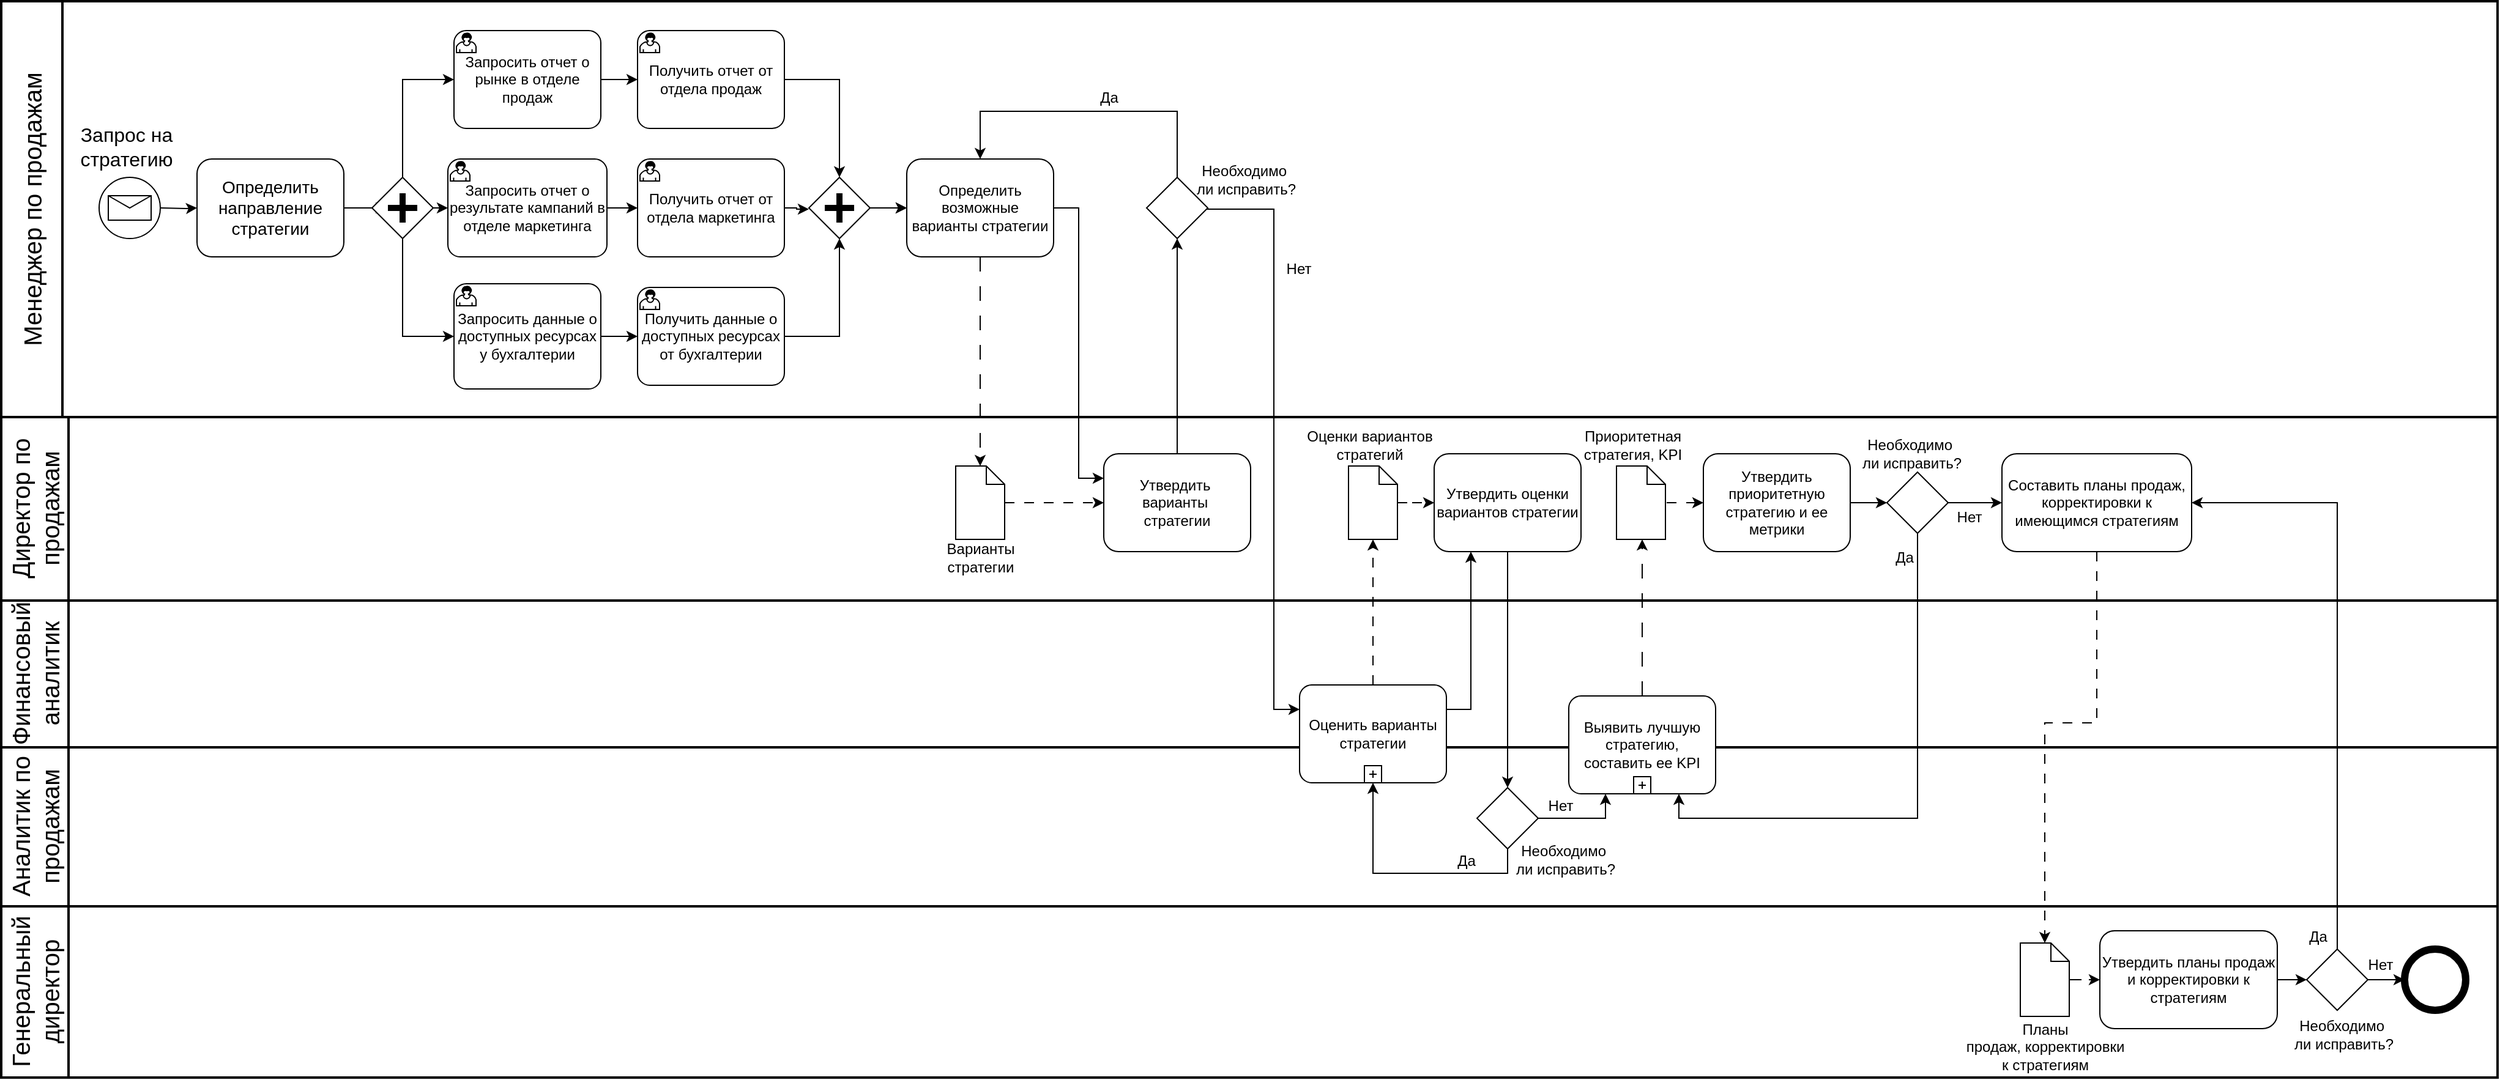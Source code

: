 <mxfile version="25.0.3">
  <diagram name="Page-1" id="2a216829-ef6e-dabb-86c1-c78162f3ba2b">
    <mxGraphModel dx="2868" dy="1214" grid="1" gridSize="10" guides="1" tooltips="1" connect="1" arrows="1" fold="1" page="1" pageScale="1" pageWidth="850" pageHeight="1100" background="none" math="0" shadow="0">
      <root>
        <mxCell id="0" />
        <mxCell id="1" parent="0" />
        <mxCell id="yuOISIgOCX0uWJEtP6---103" value="&lt;font style=&quot;font-size: 20px;&quot;&gt;Директор по продажам&lt;/font&gt;" style="swimlane;html=1;startSize=55;fontStyle=0;collapsible=0;horizontal=0;swimlaneLine=1;swimlaneFillColor=#ffffff;strokeWidth=2;whiteSpace=wrap;" parent="1" vertex="1">
          <mxGeometry x="-480" y="660" width="2040" height="150" as="geometry" />
        </mxCell>
        <mxCell id="yuOISIgOCX0uWJEtP6---112" style="edgeStyle=orthogonalEdgeStyle;rounded=0;orthogonalLoop=1;jettySize=auto;html=1;dashed=1;dashPattern=8 8;" parent="yuOISIgOCX0uWJEtP6---103" source="yuOISIgOCX0uWJEtP6---109" edge="1">
          <mxGeometry relative="1" as="geometry">
            <mxPoint x="901" y="70" as="targetPoint" />
          </mxGeometry>
        </mxCell>
        <mxCell id="yuOISIgOCX0uWJEtP6---109" value="" style="shape=mxgraph.bpmn.data;labelPosition=center;verticalLabelPosition=bottom;align=center;verticalAlign=top;size=15;html=1;" parent="yuOISIgOCX0uWJEtP6---103" vertex="1">
          <mxGeometry x="780" y="40" width="40" height="60" as="geometry" />
        </mxCell>
        <mxCell id="yuOISIgOCX0uWJEtP6---110" value="Утвердить&amp;nbsp;&lt;div&gt;варианты&amp;nbsp;&lt;/div&gt;&lt;div&gt;стратегии&lt;/div&gt;" style="shape=ext;rounded=1;html=1;whiteSpace=wrap;" parent="yuOISIgOCX0uWJEtP6---103" vertex="1">
          <mxGeometry x="901" y="30" width="120" height="80" as="geometry" />
        </mxCell>
        <mxCell id="yuOISIgOCX0uWJEtP6---120" style="edgeStyle=orthogonalEdgeStyle;rounded=0;orthogonalLoop=1;jettySize=auto;html=1;dashed=1;dashPattern=8 8;" parent="yuOISIgOCX0uWJEtP6---103" source="yuOISIgOCX0uWJEtP6---115" target="yuOISIgOCX0uWJEtP6---116" edge="1">
          <mxGeometry relative="1" as="geometry" />
        </mxCell>
        <mxCell id="yuOISIgOCX0uWJEtP6---115" value="" style="shape=mxgraph.bpmn.data;labelPosition=center;verticalLabelPosition=bottom;align=center;verticalAlign=top;size=15;html=1;" parent="yuOISIgOCX0uWJEtP6---103" vertex="1">
          <mxGeometry x="1101" y="40" width="40" height="60" as="geometry" />
        </mxCell>
        <mxCell id="yuOISIgOCX0uWJEtP6---116" value="Утвердить оценки вариантов стратегии" style="shape=ext;rounded=1;html=1;whiteSpace=wrap;" parent="yuOISIgOCX0uWJEtP6---103" vertex="1">
          <mxGeometry x="1171" y="30" width="120" height="80" as="geometry" />
        </mxCell>
        <mxCell id="yuOISIgOCX0uWJEtP6---154" style="edgeStyle=orthogonalEdgeStyle;rounded=0;orthogonalLoop=1;jettySize=auto;html=1;entryX=0;entryY=0.5;entryDx=0;entryDy=0;dashed=1;dashPattern=8 8;" parent="yuOISIgOCX0uWJEtP6---103" target="yuOISIgOCX0uWJEtP6---153" edge="1">
          <mxGeometry relative="1" as="geometry">
            <mxPoint x="1361.0" y="70.0" as="sourcePoint" />
          </mxGeometry>
        </mxCell>
        <mxCell id="yuOISIgOCX0uWJEtP6---153" value="Утвердить приоритетную стратегию и ее метрики" style="shape=ext;rounded=1;html=1;whiteSpace=wrap;" parent="yuOISIgOCX0uWJEtP6---103" vertex="1">
          <mxGeometry x="1391" y="30" width="120" height="80" as="geometry" />
        </mxCell>
        <mxCell id="yuOISIgOCX0uWJEtP6---155" value="" style="points=[[0.25,0.25,0],[0.5,0,0],[0.75,0.25,0],[1,0.5,0],[0.75,0.75,0],[0.5,1,0],[0.25,0.75,0],[0,0.5,0]];shape=mxgraph.bpmn.gateway2;html=1;verticalLabelPosition=bottom;labelBackgroundColor=#ffffff;verticalAlign=top;align=center;perimeter=rhombusPerimeter;outlineConnect=0;outline=none;symbol=none;" parent="yuOISIgOCX0uWJEtP6---103" vertex="1">
          <mxGeometry x="1541" y="45" width="50" height="50" as="geometry" />
        </mxCell>
        <mxCell id="yuOISIgOCX0uWJEtP6---156" style="edgeStyle=orthogonalEdgeStyle;rounded=0;orthogonalLoop=1;jettySize=auto;html=1;entryX=0;entryY=0.5;entryDx=0;entryDy=0;entryPerimeter=0;" parent="yuOISIgOCX0uWJEtP6---103" source="yuOISIgOCX0uWJEtP6---153" target="yuOISIgOCX0uWJEtP6---155" edge="1">
          <mxGeometry relative="1" as="geometry">
            <mxPoint x="1521" y="290" as="targetPoint" />
          </mxGeometry>
        </mxCell>
        <mxCell id="yuOISIgOCX0uWJEtP6---167" value="" style="edgeStyle=orthogonalEdgeStyle;rounded=0;orthogonalLoop=1;jettySize=auto;html=1;" parent="yuOISIgOCX0uWJEtP6---103" source="yuOISIgOCX0uWJEtP6---155" target="yuOISIgOCX0uWJEtP6---159" edge="1">
          <mxGeometry relative="1" as="geometry">
            <mxPoint x="1681" y="1520" as="targetPoint" />
            <mxPoint x="1591" y="1520" as="sourcePoint" />
          </mxGeometry>
        </mxCell>
        <mxCell id="yuOISIgOCX0uWJEtP6---159" value="Составить планы продаж, корректировки к имеющимся стратегиям" style="shape=ext;rounded=1;html=1;whiteSpace=wrap;" parent="yuOISIgOCX0uWJEtP6---103" vertex="1">
          <mxGeometry x="1635" y="30" width="155" height="80" as="geometry" />
        </mxCell>
        <mxCell id="2nSxpboLFZ5jM47wPxM_-11" value="Варианты&lt;div&gt;стратегии&lt;/div&gt;" style="text;html=1;align=center;verticalAlign=middle;resizable=0;points=[];autosize=1;strokeColor=none;fillColor=none;" vertex="1" parent="yuOISIgOCX0uWJEtP6---103">
          <mxGeometry x="760" y="95" width="80" height="40" as="geometry" />
        </mxCell>
        <mxCell id="2nSxpboLFZ5jM47wPxM_-16" value="Оценки вариантов&lt;div&gt;стратегий&lt;/div&gt;" style="text;html=1;align=center;verticalAlign=middle;resizable=0;points=[];autosize=1;strokeColor=none;fillColor=none;" vertex="1" parent="yuOISIgOCX0uWJEtP6---103">
          <mxGeometry x="1053" y="3" width="130" height="40" as="geometry" />
        </mxCell>
        <mxCell id="2nSxpboLFZ5jM47wPxM_-25" value="" style="shape=mxgraph.bpmn.data;labelPosition=center;verticalLabelPosition=bottom;align=center;verticalAlign=top;size=15;html=1;" vertex="1" parent="yuOISIgOCX0uWJEtP6---103">
          <mxGeometry x="1320" y="40" width="40" height="60" as="geometry" />
        </mxCell>
        <mxCell id="2nSxpboLFZ5jM47wPxM_-26" value="&lt;div&gt;Приоритетная&lt;/div&gt;&lt;div&gt;стратегия, KPI&lt;/div&gt;" style="text;html=1;align=center;verticalAlign=middle;resizable=0;points=[];autosize=1;strokeColor=none;fillColor=none;" vertex="1" parent="yuOISIgOCX0uWJEtP6---103">
          <mxGeometry x="1283" y="3" width="100" height="40" as="geometry" />
        </mxCell>
        <mxCell id="2nSxpboLFZ5jM47wPxM_-27" value="Необходимо&amp;nbsp;&lt;div&gt;ли&lt;span style=&quot;background-color: initial;&quot;&gt;&amp;nbsp;исправить?&lt;/span&gt;&lt;/div&gt;" style="text;html=1;align=center;verticalAlign=middle;resizable=0;points=[];autosize=1;strokeColor=none;fillColor=none;" vertex="1" parent="yuOISIgOCX0uWJEtP6---103">
          <mxGeometry x="1511" y="10" width="100" height="40" as="geometry" />
        </mxCell>
        <mxCell id="2nSxpboLFZ5jM47wPxM_-29" value="Нет" style="text;html=1;align=center;verticalAlign=middle;resizable=0;points=[];autosize=1;strokeColor=none;fillColor=none;" vertex="1" parent="yuOISIgOCX0uWJEtP6---103">
          <mxGeometry x="1588" y="67" width="40" height="30" as="geometry" />
        </mxCell>
        <mxCell id="2nSxpboLFZ5jM47wPxM_-30" value="Да" style="text;html=1;align=center;verticalAlign=middle;resizable=0;points=[];autosize=1;strokeColor=none;fillColor=none;" vertex="1" parent="yuOISIgOCX0uWJEtP6---103">
          <mxGeometry x="1535" y="100" width="40" height="30" as="geometry" />
        </mxCell>
        <mxCell id="yuOISIgOCX0uWJEtP6---2" value="&lt;font style=&quot;font-size: 20px;&quot;&gt;Менеджер по продажам&lt;/font&gt;" style="swimlane;html=1;startSize=50;fontStyle=0;collapsible=0;horizontal=0;swimlaneLine=1;swimlaneFillColor=#ffffff;strokeWidth=2;whiteSpace=wrap;" parent="1" vertex="1">
          <mxGeometry x="-480" y="320" width="2040" height="340" as="geometry" />
        </mxCell>
        <mxCell id="yuOISIgOCX0uWJEtP6---6" style="edgeStyle=orthogonalEdgeStyle;rounded=0;orthogonalLoop=1;jettySize=auto;html=1;" parent="yuOISIgOCX0uWJEtP6---2" target="yuOISIgOCX0uWJEtP6---5" edge="1">
          <mxGeometry relative="1" as="geometry">
            <mxPoint x="130" y="169" as="sourcePoint" />
          </mxGeometry>
        </mxCell>
        <mxCell id="yuOISIgOCX0uWJEtP6---9" style="edgeStyle=orthogonalEdgeStyle;rounded=0;orthogonalLoop=1;jettySize=auto;html=1;" parent="yuOISIgOCX0uWJEtP6---2" source="yuOISIgOCX0uWJEtP6---5" edge="1">
          <mxGeometry relative="1" as="geometry">
            <mxPoint x="315" y="169" as="targetPoint" />
          </mxGeometry>
        </mxCell>
        <mxCell id="yuOISIgOCX0uWJEtP6---5" value="&lt;font style=&quot;font-size: 14px;&quot;&gt;Определить направление стратегии&lt;/font&gt;" style="shape=ext;rounded=1;html=1;whiteSpace=wrap;" parent="yuOISIgOCX0uWJEtP6---2" vertex="1">
          <mxGeometry x="160" y="129" width="120" height="80" as="geometry" />
        </mxCell>
        <mxCell id="yuOISIgOCX0uWJEtP6---7" value="" style="shape=mxgraph.bpmn.shape;html=1;verticalLabelPosition=bottom;labelBackgroundColor=#ffffff;verticalAlign=top;perimeter=rhombusPerimeter;background=gateway;outline=none;symbol=parallelGw;" parent="yuOISIgOCX0uWJEtP6---2" vertex="1">
          <mxGeometry x="303" y="144" width="50" height="50" as="geometry" />
        </mxCell>
        <mxCell id="yuOISIgOCX0uWJEtP6---10" value="&lt;div&gt;&lt;span style=&quot;background-color: initial;&quot;&gt;Запросить данные о доступных ресурсах у бухгалтерии&lt;/span&gt;&lt;br&gt;&lt;/div&gt;" style="points=[[0.25,0,0],[0.5,0,0],[0.75,0,0],[1,0.25,0],[1,0.5,0],[1,0.75,0],[0.75,1,0],[0.5,1,0],[0.25,1,0],[0,0.75,0],[0,0.5,0],[0,0.25,0]];shape=mxgraph.bpmn.task;whiteSpace=wrap;rectStyle=rounded;size=10;html=1;container=1;expand=0;collapsible=0;taskMarker=user;" parent="yuOISIgOCX0uWJEtP6---2" vertex="1">
          <mxGeometry x="370" y="231" width="120" height="86" as="geometry" />
        </mxCell>
        <mxCell id="yuOISIgOCX0uWJEtP6---11" value="&lt;div&gt;&lt;span style=&quot;background-color: initial;&quot;&gt;Запросить отчет о результате кампаний в отделе маркетинга&lt;/span&gt;&lt;br&gt;&lt;/div&gt;" style="points=[[0.25,0,0],[0.5,0,0],[0.75,0,0],[1,0.25,0],[1,0.5,0],[1,0.75,0],[0.75,1,0],[0.5,1,0],[0.25,1,0],[0,0.75,0],[0,0.5,0],[0,0.25,0]];shape=mxgraph.bpmn.task;whiteSpace=wrap;rectStyle=rounded;size=10;html=1;container=1;expand=0;collapsible=0;taskMarker=user;" parent="yuOISIgOCX0uWJEtP6---2" vertex="1">
          <mxGeometry x="365" y="129" width="130" height="80" as="geometry" />
        </mxCell>
        <mxCell id="2nSxpboLFZ5jM47wPxM_-1" style="edgeStyle=orthogonalEdgeStyle;rounded=0;orthogonalLoop=1;jettySize=auto;html=1;" edge="1" parent="yuOISIgOCX0uWJEtP6---2" source="yuOISIgOCX0uWJEtP6---12" target="CjMGcF9206Xnc9cuAVjh-18">
          <mxGeometry relative="1" as="geometry" />
        </mxCell>
        <mxCell id="yuOISIgOCX0uWJEtP6---12" value="&lt;div&gt;&lt;span style=&quot;background-color: initial;&quot;&gt;Запросить отчет о рынке в отделе продаж&lt;/span&gt;&lt;br&gt;&lt;/div&gt;" style="points=[[0.25,0,0],[0.5,0,0],[0.75,0,0],[1,0.25,0],[1,0.5,0],[1,0.75,0],[0.75,1,0],[0.5,1,0],[0.25,1,0],[0,0.75,0],[0,0.5,0],[0,0.25,0]];shape=mxgraph.bpmn.task;whiteSpace=wrap;rectStyle=rounded;size=10;html=1;container=1;expand=0;collapsible=0;taskMarker=user;" parent="yuOISIgOCX0uWJEtP6---2" vertex="1">
          <mxGeometry x="370" y="24" width="120" height="80" as="geometry" />
        </mxCell>
        <mxCell id="yuOISIgOCX0uWJEtP6---17" style="edgeStyle=orthogonalEdgeStyle;rounded=0;orthogonalLoop=1;jettySize=auto;html=1;entryX=0;entryY=0.5;entryDx=0;entryDy=0;entryPerimeter=0;" parent="yuOISIgOCX0uWJEtP6---2" source="yuOISIgOCX0uWJEtP6---7" target="yuOISIgOCX0uWJEtP6---12" edge="1">
          <mxGeometry relative="1" as="geometry">
            <Array as="points">
              <mxPoint x="328" y="64" />
            </Array>
            <mxPoint x="368" y="64.0" as="targetPoint" />
          </mxGeometry>
        </mxCell>
        <mxCell id="yuOISIgOCX0uWJEtP6---26" style="edgeStyle=orthogonalEdgeStyle;rounded=0;orthogonalLoop=1;jettySize=auto;html=1;entryX=0.5;entryY=1;entryDx=0;entryDy=0;exitX=1;exitY=0.5;exitDx=0;exitDy=0;exitPerimeter=0;" parent="yuOISIgOCX0uWJEtP6---2" source="CjMGcF9206Xnc9cuAVjh-23" target="yuOISIgOCX0uWJEtP6---24" edge="1">
          <mxGeometry relative="1" as="geometry">
            <mxPoint x="696" y="274.0" as="sourcePoint" />
          </mxGeometry>
        </mxCell>
        <mxCell id="yuOISIgOCX0uWJEtP6---25" style="edgeStyle=orthogonalEdgeStyle;rounded=0;orthogonalLoop=1;jettySize=auto;html=1;entryX=0.5;entryY=0;entryDx=0;entryDy=0;exitX=1;exitY=0.5;exitDx=0;exitDy=0;exitPerimeter=0;" parent="yuOISIgOCX0uWJEtP6---2" source="CjMGcF9206Xnc9cuAVjh-18" target="yuOISIgOCX0uWJEtP6---24" edge="1">
          <mxGeometry relative="1" as="geometry">
            <mxPoint x="696" y="64.0" as="sourcePoint" />
          </mxGeometry>
        </mxCell>
        <mxCell id="yuOISIgOCX0uWJEtP6---29" style="edgeStyle=orthogonalEdgeStyle;rounded=0;orthogonalLoop=1;jettySize=auto;html=1;entryX=0;entryY=0.5;entryDx=0;entryDy=0;" parent="yuOISIgOCX0uWJEtP6---2" source="yuOISIgOCX0uWJEtP6---24" target="yuOISIgOCX0uWJEtP6---28" edge="1">
          <mxGeometry relative="1" as="geometry" />
        </mxCell>
        <mxCell id="2nSxpboLFZ5jM47wPxM_-4" value="" style="edgeStyle=orthogonalEdgeStyle;rounded=0;orthogonalLoop=1;jettySize=auto;html=1;" edge="1" parent="yuOISIgOCX0uWJEtP6---2" source="yuOISIgOCX0uWJEtP6---24" target="yuOISIgOCX0uWJEtP6---28">
          <mxGeometry relative="1" as="geometry" />
        </mxCell>
        <mxCell id="yuOISIgOCX0uWJEtP6---24" value="" style="shape=mxgraph.bpmn.shape;html=1;verticalLabelPosition=bottom;labelBackgroundColor=#ffffff;verticalAlign=top;perimeter=rhombusPerimeter;background=gateway;outline=none;symbol=parallelGw;" parent="yuOISIgOCX0uWJEtP6---2" vertex="1">
          <mxGeometry x="660" y="144" width="50" height="50" as="geometry" />
        </mxCell>
        <mxCell id="yuOISIgOCX0uWJEtP6---27" style="edgeStyle=orthogonalEdgeStyle;rounded=0;orthogonalLoop=1;jettySize=auto;html=1;exitX=1;exitY=0.5;exitDx=0;exitDy=0;exitPerimeter=0;" parent="yuOISIgOCX0uWJEtP6---2" source="CjMGcF9206Xnc9cuAVjh-21" edge="1">
          <mxGeometry relative="1" as="geometry">
            <mxPoint x="696.0" y="169.037" as="sourcePoint" />
            <mxPoint x="660" y="170" as="targetPoint" />
            <Array as="points">
              <mxPoint x="650" y="169" />
              <mxPoint x="650" y="170" />
            </Array>
          </mxGeometry>
        </mxCell>
        <mxCell id="yuOISIgOCX0uWJEtP6---28" value="Определить возможные варианты стратегии" style="shape=ext;rounded=1;html=1;whiteSpace=wrap;" parent="yuOISIgOCX0uWJEtP6---2" vertex="1">
          <mxGeometry x="740" y="129" width="120" height="80" as="geometry" />
        </mxCell>
        <mxCell id="2nSxpboLFZ5jM47wPxM_-8" style="edgeStyle=orthogonalEdgeStyle;rounded=0;orthogonalLoop=1;jettySize=auto;html=1;exitX=0.5;exitY=0;exitDx=0;exitDy=0;exitPerimeter=0;entryX=0.5;entryY=0;entryDx=0;entryDy=0;" edge="1" parent="yuOISIgOCX0uWJEtP6---2" source="yuOISIgOCX0uWJEtP6---30" target="yuOISIgOCX0uWJEtP6---28">
          <mxGeometry relative="1" as="geometry">
            <Array as="points">
              <mxPoint x="961" y="90" />
              <mxPoint x="800" y="90" />
            </Array>
          </mxGeometry>
        </mxCell>
        <mxCell id="yuOISIgOCX0uWJEtP6---30" value="" style="points=[[0.25,0.25,0],[0.5,0,0],[0.75,0.25,0],[1,0.5,0],[0.75,0.75,0],[0.5,1,0],[0.25,0.75,0],[0,0.5,0]];shape=mxgraph.bpmn.gateway2;html=1;verticalLabelPosition=bottom;labelBackgroundColor=#ffffff;verticalAlign=top;align=center;perimeter=rhombusPerimeter;outlineConnect=0;outline=none;symbol=none;" parent="yuOISIgOCX0uWJEtP6---2" vertex="1">
          <mxGeometry x="936" y="144" width="50" height="50" as="geometry" />
        </mxCell>
        <mxCell id="CjMGcF9206Xnc9cuAVjh-18" value="Получить отчет от отдела продаж" style="points=[[0.25,0,0],[0.5,0,0],[0.75,0,0],[1,0.25,0],[1,0.5,0],[1,0.75,0],[0.75,1,0],[0.5,1,0],[0.25,1,0],[0,0.75,0],[0,0.5,0],[0,0.25,0]];shape=mxgraph.bpmn.task;whiteSpace=wrap;rectStyle=rounded;size=10;html=1;container=1;expand=0;collapsible=0;taskMarker=user;" parent="yuOISIgOCX0uWJEtP6---2" vertex="1">
          <mxGeometry x="520" y="24" width="120" height="80" as="geometry" />
        </mxCell>
        <mxCell id="CjMGcF9206Xnc9cuAVjh-21" value="Получить отчет от отдела маркетинга" style="points=[[0.25,0,0],[0.5,0,0],[0.75,0,0],[1,0.25,0],[1,0.5,0],[1,0.75,0],[0.75,1,0],[0.5,1,0],[0.25,1,0],[0,0.75,0],[0,0.5,0],[0,0.25,0]];shape=mxgraph.bpmn.task;whiteSpace=wrap;rectStyle=rounded;size=10;html=1;container=1;expand=0;collapsible=0;taskMarker=user;" parent="yuOISIgOCX0uWJEtP6---2" vertex="1">
          <mxGeometry x="520" y="129" width="120" height="80" as="geometry" />
        </mxCell>
        <mxCell id="CjMGcF9206Xnc9cuAVjh-23" value="&lt;div&gt;&lt;span style=&quot;background-color: initial;&quot;&gt;Получить данные о доступных ресурсах от бухгалтерии&lt;/span&gt;&lt;br&gt;&lt;/div&gt;" style="points=[[0.25,0,0],[0.5,0,0],[0.75,0,0],[1,0.25,0],[1,0.5,0],[1,0.75,0],[0.75,1,0],[0.5,1,0],[0.25,1,0],[0,0.75,0],[0,0.5,0],[0,0.25,0]];shape=mxgraph.bpmn.task;whiteSpace=wrap;rectStyle=rounded;size=10;html=1;container=1;expand=0;collapsible=0;taskMarker=user;" parent="yuOISIgOCX0uWJEtP6---2" vertex="1">
          <mxGeometry x="520" y="234" width="120" height="80" as="geometry" />
        </mxCell>
        <mxCell id="CjMGcF9206Xnc9cuAVjh-28" style="edgeStyle=orthogonalEdgeStyle;rounded=0;orthogonalLoop=1;jettySize=auto;html=1;exitX=1;exitY=0.5;exitDx=0;exitDy=0;entryX=0;entryY=0.5;entryDx=0;entryDy=0;entryPerimeter=0;" parent="yuOISIgOCX0uWJEtP6---2" source="yuOISIgOCX0uWJEtP6---7" target="yuOISIgOCX0uWJEtP6---11" edge="1">
          <mxGeometry relative="1" as="geometry">
            <mxPoint x="368" y="169.0" as="targetPoint" />
          </mxGeometry>
        </mxCell>
        <mxCell id="2nSxpboLFZ5jM47wPxM_-2" style="edgeStyle=orthogonalEdgeStyle;rounded=0;orthogonalLoop=1;jettySize=auto;html=1;entryX=0;entryY=0.5;entryDx=0;entryDy=0;entryPerimeter=0;" edge="1" parent="yuOISIgOCX0uWJEtP6---2" source="yuOISIgOCX0uWJEtP6---11" target="CjMGcF9206Xnc9cuAVjh-21">
          <mxGeometry relative="1" as="geometry" />
        </mxCell>
        <mxCell id="2nSxpboLFZ5jM47wPxM_-3" style="edgeStyle=orthogonalEdgeStyle;rounded=0;orthogonalLoop=1;jettySize=auto;html=1;entryX=0;entryY=0.5;entryDx=0;entryDy=0;entryPerimeter=0;" edge="1" parent="yuOISIgOCX0uWJEtP6---2" source="yuOISIgOCX0uWJEtP6---10" target="CjMGcF9206Xnc9cuAVjh-23">
          <mxGeometry relative="1" as="geometry" />
        </mxCell>
        <mxCell id="2nSxpboLFZ5jM47wPxM_-9" value="" style="points=[[0.145,0.145,0],[0.5,0,0],[0.855,0.145,0],[1,0.5,0],[0.855,0.855,0],[0.5,1,0],[0.145,0.855,0],[0,0.5,0]];shape=mxgraph.bpmn.event;html=1;verticalLabelPosition=bottom;labelBackgroundColor=#ffffff;verticalAlign=top;align=center;perimeter=ellipsePerimeter;outlineConnect=0;aspect=fixed;outline=standard;symbol=message;" vertex="1" parent="yuOISIgOCX0uWJEtP6---2">
          <mxGeometry x="80" y="144" width="50" height="50" as="geometry" />
        </mxCell>
        <mxCell id="2nSxpboLFZ5jM47wPxM_-10" value="&lt;font style=&quot;font-size: 16px;&quot;&gt;Запрос на стратегию&lt;/font&gt;" style="text;html=1;align=center;verticalAlign=middle;whiteSpace=wrap;rounded=0;" vertex="1" parent="yuOISIgOCX0uWJEtP6---2">
          <mxGeometry x="45" y="94" width="115" height="50" as="geometry" />
        </mxCell>
        <mxCell id="2nSxpboLFZ5jM47wPxM_-13" value="Необходимо&amp;nbsp;&lt;div&gt;ли&lt;span style=&quot;background-color: initial;&quot;&gt;&amp;nbsp;исправить?&lt;/span&gt;&lt;/div&gt;" style="text;html=1;align=center;verticalAlign=middle;resizable=0;points=[];autosize=1;strokeColor=none;fillColor=none;" vertex="1" parent="yuOISIgOCX0uWJEtP6---2">
          <mxGeometry x="967" y="126" width="100" height="40" as="geometry" />
        </mxCell>
        <mxCell id="2nSxpboLFZ5jM47wPxM_-14" value="Да" style="text;html=1;align=center;verticalAlign=middle;resizable=0;points=[];autosize=1;strokeColor=none;fillColor=none;" vertex="1" parent="yuOISIgOCX0uWJEtP6---2">
          <mxGeometry x="885" y="64" width="40" height="30" as="geometry" />
        </mxCell>
        <mxCell id="2nSxpboLFZ5jM47wPxM_-15" value="Нет" style="text;html=1;align=center;verticalAlign=middle;resizable=0;points=[];autosize=1;strokeColor=none;fillColor=none;" vertex="1" parent="yuOISIgOCX0uWJEtP6---2">
          <mxGeometry x="1040" y="204" width="40" height="30" as="geometry" />
        </mxCell>
        <mxCell id="2nSxpboLFZ5jM47wPxM_-23" style="edgeStyle=orthogonalEdgeStyle;rounded=0;orthogonalLoop=1;jettySize=auto;html=1;entryX=0;entryY=0.5;entryDx=0;entryDy=0;entryPerimeter=0;exitX=0.5;exitY=1;exitDx=0;exitDy=0;" edge="1" parent="yuOISIgOCX0uWJEtP6---2" source="yuOISIgOCX0uWJEtP6---7" target="yuOISIgOCX0uWJEtP6---10">
          <mxGeometry relative="1" as="geometry" />
        </mxCell>
        <mxCell id="yuOISIgOCX0uWJEtP6---113" value="" style="swimlane;html=1;startSize=55;fontStyle=0;collapsible=0;horizontal=0;swimlaneLine=1;swimlaneFillColor=#ffffff;strokeWidth=2;whiteSpace=wrap;" parent="1" vertex="1">
          <mxGeometry x="-480" y="810" width="2040" height="250" as="geometry" />
        </mxCell>
        <mxCell id="CjMGcF9206Xnc9cuAVjh-33" value="&lt;font style=&quot;font-size: 20px;&quot;&gt;Аналитик по продажам&lt;/font&gt;" style="swimlane;html=1;startSize=55;fontStyle=0;collapsible=0;horizontal=0;swimlaneLine=1;swimlaneFillColor=#ffffff;strokeWidth=2;whiteSpace=wrap;" parent="yuOISIgOCX0uWJEtP6---113" vertex="1">
          <mxGeometry y="120" width="2040" height="130" as="geometry" />
        </mxCell>
        <mxCell id="2nSxpboLFZ5jM47wPxM_-20" value="Необходимо&amp;nbsp;&lt;div&gt;ли&lt;span style=&quot;background-color: initial;&quot;&gt;&amp;nbsp;исправить?&lt;/span&gt;&lt;/div&gt;" style="text;html=1;align=center;verticalAlign=middle;resizable=0;points=[];autosize=1;strokeColor=none;fillColor=none;" vertex="1" parent="CjMGcF9206Xnc9cuAVjh-33">
          <mxGeometry x="1228" y="72" width="100" height="40" as="geometry" />
        </mxCell>
        <mxCell id="2nSxpboLFZ5jM47wPxM_-21" value="Да" style="text;html=1;align=center;verticalAlign=middle;resizable=0;points=[];autosize=1;strokeColor=none;fillColor=none;" vertex="1" parent="CjMGcF9206Xnc9cuAVjh-33">
          <mxGeometry x="1177" y="78" width="40" height="30" as="geometry" />
        </mxCell>
        <mxCell id="2nSxpboLFZ5jM47wPxM_-22" value="Нет" style="text;html=1;align=center;verticalAlign=middle;resizable=0;points=[];autosize=1;strokeColor=none;fillColor=none;" vertex="1" parent="CjMGcF9206Xnc9cuAVjh-33">
          <mxGeometry x="1254" y="33" width="40" height="30" as="geometry" />
        </mxCell>
        <mxCell id="CjMGcF9206Xnc9cuAVjh-39" value="&lt;font style=&quot;font-size: 20px;&quot;&gt;Финансовый аналитик&lt;/font&gt;" style="swimlane;html=1;startSize=55;fontStyle=0;collapsible=0;horizontal=0;swimlaneLine=1;swimlaneFillColor=#ffffff;strokeWidth=2;whiteSpace=wrap;" parent="yuOISIgOCX0uWJEtP6---113" vertex="1">
          <mxGeometry width="2040" height="120" as="geometry" />
        </mxCell>
        <mxCell id="yuOISIgOCX0uWJEtP6---117" value="Оценить варианты стратегии" style="shape=ext;rounded=1;html=1;whiteSpace=wrap;" parent="yuOISIgOCX0uWJEtP6---113" vertex="1">
          <mxGeometry x="1061" y="69" width="120" height="80" as="geometry" />
        </mxCell>
        <mxCell id="yuOISIgOCX0uWJEtP6---124" style="edgeStyle=orthogonalEdgeStyle;rounded=0;orthogonalLoop=1;jettySize=auto;html=1;entryX=0.25;entryY=1;entryDx=0;entryDy=0;entryPerimeter=0;" parent="yuOISIgOCX0uWJEtP6---113" source="yuOISIgOCX0uWJEtP6---121" edge="1" target="yuOISIgOCX0uWJEtP6---146">
          <mxGeometry relative="1" as="geometry">
            <mxPoint x="1341" y="115" as="targetPoint" />
          </mxGeometry>
        </mxCell>
        <mxCell id="yuOISIgOCX0uWJEtP6---125" style="edgeStyle=orthogonalEdgeStyle;rounded=0;orthogonalLoop=1;jettySize=auto;html=1;entryX=0.5;entryY=1;entryDx=0;entryDy=0;exitX=0.5;exitY=1;exitDx=0;exitDy=0;exitPerimeter=0;" parent="yuOISIgOCX0uWJEtP6---113" source="yuOISIgOCX0uWJEtP6---121" target="yuOISIgOCX0uWJEtP6---117" edge="1">
          <mxGeometry relative="1" as="geometry" />
        </mxCell>
        <mxCell id="yuOISIgOCX0uWJEtP6---121" value="" style="points=[[0.25,0.25,0],[0.5,0,0],[0.75,0.25,0],[1,0.5,0],[0.75,0.75,0],[0.5,1,0],[0.25,0.75,0],[0,0.5,0]];shape=mxgraph.bpmn.gateway2;html=1;verticalLabelPosition=bottom;labelBackgroundColor=#ffffff;verticalAlign=top;align=center;perimeter=rhombusPerimeter;outlineConnect=0;outline=none;symbol=none;" parent="yuOISIgOCX0uWJEtP6---113" vertex="1">
          <mxGeometry x="1206" y="153" width="50" height="50" as="geometry" />
        </mxCell>
        <mxCell id="yuOISIgOCX0uWJEtP6---146" value="Выявить лучшую стратегию, составить ее KPI" style="points=[[0.25,0,0],[0.5,0,0],[0.75,0,0],[1,0.25,0],[1,0.5,0],[1,0.75,0],[0.75,1,0],[0.5,1,0],[0.25,1,0],[0,0.75,0],[0,0.5,0],[0,0.25,0]];shape=mxgraph.bpmn.task;whiteSpace=wrap;rectStyle=rounded;size=10;html=1;container=1;expand=0;collapsible=0;taskMarker=abstract;isLoopSub=1;" parent="yuOISIgOCX0uWJEtP6---113" vertex="1">
          <mxGeometry x="1281" y="78" width="120" height="80" as="geometry" />
        </mxCell>
        <mxCell id="2nSxpboLFZ5jM47wPxM_-24" value="Оценить варианты стратегии" style="points=[[0.25,0,0],[0.5,0,0],[0.75,0,0],[1,0.25,0],[1,0.5,0],[1,0.75,0],[0.75,1,0],[0.5,1,0],[0.25,1,0],[0,0.75,0],[0,0.5,0],[0,0.25,0]];shape=mxgraph.bpmn.task;whiteSpace=wrap;rectStyle=rounded;size=10;html=1;container=1;expand=0;collapsible=0;taskMarker=abstract;isLoopSub=1;" vertex="1" parent="yuOISIgOCX0uWJEtP6---113">
          <mxGeometry x="1061" y="69" width="120" height="80" as="geometry" />
        </mxCell>
        <mxCell id="yuOISIgOCX0uWJEtP6---118" style="edgeStyle=orthogonalEdgeStyle;rounded=0;orthogonalLoop=1;jettySize=auto;html=1;exitX=1;exitY=0.5;exitDx=0;exitDy=0;exitPerimeter=0;entryX=0;entryY=0.25;entryDx=0;entryDy=0;" parent="1" source="yuOISIgOCX0uWJEtP6---30" target="yuOISIgOCX0uWJEtP6---117" edge="1">
          <mxGeometry relative="1" as="geometry">
            <Array as="points">
              <mxPoint x="560" y="490" />
              <mxPoint x="560" y="899" />
            </Array>
            <mxPoint x="520" y="890" as="targetPoint" />
          </mxGeometry>
        </mxCell>
        <mxCell id="yuOISIgOCX0uWJEtP6---119" style="edgeStyle=orthogonalEdgeStyle;rounded=0;orthogonalLoop=1;jettySize=auto;html=1;entryX=0.5;entryY=1;entryDx=0;entryDy=0;entryPerimeter=0;dashed=1;dashPattern=8 8;" parent="1" source="yuOISIgOCX0uWJEtP6---117" target="yuOISIgOCX0uWJEtP6---115" edge="1">
          <mxGeometry relative="1" as="geometry" />
        </mxCell>
        <mxCell id="yuOISIgOCX0uWJEtP6---122" style="edgeStyle=orthogonalEdgeStyle;rounded=0;orthogonalLoop=1;jettySize=auto;html=1;" parent="1" source="yuOISIgOCX0uWJEtP6---116" target="yuOISIgOCX0uWJEtP6---121" edge="1">
          <mxGeometry relative="1" as="geometry">
            <mxPoint x="781.0" y="1040" as="targetPoint" />
          </mxGeometry>
        </mxCell>
        <mxCell id="yuOISIgOCX0uWJEtP6---126" value="&lt;font style=&quot;font-size: 20px;&quot;&gt;Генеральный директор&lt;/font&gt;" style="swimlane;html=1;startSize=55;fontStyle=0;collapsible=0;horizontal=0;swimlaneLine=1;swimlaneFillColor=#ffffff;strokeWidth=2;whiteSpace=wrap;" parent="1" vertex="1">
          <mxGeometry x="-480" y="1060" width="2040" height="140" as="geometry" />
        </mxCell>
        <mxCell id="yuOISIgOCX0uWJEtP6---165" style="edgeStyle=orthogonalEdgeStyle;rounded=0;orthogonalLoop=1;jettySize=auto;html=1;entryX=0;entryY=0.5;entryDx=0;entryDy=0;dashed=1;dashPattern=8 8;" parent="yuOISIgOCX0uWJEtP6---126" source="yuOISIgOCX0uWJEtP6---161" target="yuOISIgOCX0uWJEtP6---164" edge="1">
          <mxGeometry relative="1" as="geometry" />
        </mxCell>
        <mxCell id="yuOISIgOCX0uWJEtP6---161" value="" style="shape=mxgraph.bpmn.data;labelPosition=center;verticalLabelPosition=bottom;align=center;verticalAlign=top;size=15;html=1;" parent="yuOISIgOCX0uWJEtP6---126" vertex="1">
          <mxGeometry x="1650" y="30" width="40" height="60" as="geometry" />
        </mxCell>
        <mxCell id="yuOISIgOCX0uWJEtP6---164" value="Утвердить планы продаж и корректировки к стратегиям" style="shape=ext;rounded=1;html=1;whiteSpace=wrap;" parent="yuOISIgOCX0uWJEtP6---126" vertex="1">
          <mxGeometry x="1715" y="20" width="145" height="80" as="geometry" />
        </mxCell>
        <mxCell id="2nSxpboLFZ5jM47wPxM_-31" value="" style="edgeStyle=orthogonalEdgeStyle;rounded=0;orthogonalLoop=1;jettySize=auto;html=1;startArrow=classic;startFill=1;endArrow=none;endFill=0;" edge="1" parent="yuOISIgOCX0uWJEtP6---126" source="yuOISIgOCX0uWJEtP6---168" target="yuOISIgOCX0uWJEtP6---164">
          <mxGeometry relative="1" as="geometry" />
        </mxCell>
        <mxCell id="yuOISIgOCX0uWJEtP6---168" value="" style="points=[[0.25,0.25,0],[0.5,0,0],[0.75,0.25,0],[1,0.5,0],[0.75,0.75,0],[0.5,1,0],[0.25,0.75,0],[0,0.5,0]];shape=mxgraph.bpmn.gateway2;html=1;verticalLabelPosition=bottom;labelBackgroundColor=#ffffff;verticalAlign=top;align=center;perimeter=rhombusPerimeter;outlineConnect=0;outline=none;symbol=none;" parent="yuOISIgOCX0uWJEtP6---126" vertex="1">
          <mxGeometry x="1884" y="35" width="50" height="50" as="geometry" />
        </mxCell>
        <mxCell id="yuOISIgOCX0uWJEtP6---171" value="" style="points=[[0.145,0.145,0],[0.5,0,0],[0.855,0.145,0],[1,0.5,0],[0.855,0.855,0],[0.5,1,0],[0.145,0.855,0],[0,0.5,0]];shape=mxgraph.bpmn.event;html=1;verticalLabelPosition=bottom;labelBackgroundColor=#ffffff;verticalAlign=top;align=center;perimeter=ellipsePerimeter;outlineConnect=0;aspect=fixed;outline=end;symbol=terminate2;strokeWidth=2;" parent="yuOISIgOCX0uWJEtP6---126" vertex="1">
          <mxGeometry x="1964" y="35" width="50" height="50" as="geometry" />
        </mxCell>
        <mxCell id="yuOISIgOCX0uWJEtP6---172" style="edgeStyle=orthogonalEdgeStyle;rounded=0;orthogonalLoop=1;jettySize=auto;html=1;entryX=0;entryY=0.5;entryDx=0;entryDy=0;entryPerimeter=0;" parent="yuOISIgOCX0uWJEtP6---126" source="yuOISIgOCX0uWJEtP6---168" target="yuOISIgOCX0uWJEtP6---171" edge="1">
          <mxGeometry relative="1" as="geometry" />
        </mxCell>
        <mxCell id="2nSxpboLFZ5jM47wPxM_-32" value="Необходимо&amp;nbsp;&lt;div&gt;ли&lt;span style=&quot;background-color: initial;&quot;&gt;&amp;nbsp;исправить?&lt;/span&gt;&lt;/div&gt;" style="text;html=1;align=center;verticalAlign=middle;resizable=0;points=[];autosize=1;strokeColor=none;fillColor=none;" vertex="1" parent="yuOISIgOCX0uWJEtP6---126">
          <mxGeometry x="1864" y="85" width="100" height="40" as="geometry" />
        </mxCell>
        <mxCell id="2nSxpboLFZ5jM47wPxM_-33" value="Нет" style="text;html=1;align=center;verticalAlign=middle;resizable=0;points=[];autosize=1;strokeColor=none;fillColor=none;" vertex="1" parent="yuOISIgOCX0uWJEtP6---126">
          <mxGeometry x="1924" y="33" width="40" height="30" as="geometry" />
        </mxCell>
        <mxCell id="2nSxpboLFZ5jM47wPxM_-34" value="Да" style="text;html=1;align=center;verticalAlign=middle;resizable=0;points=[];autosize=1;strokeColor=none;fillColor=none;" vertex="1" parent="yuOISIgOCX0uWJEtP6---126">
          <mxGeometry x="1873" y="10" width="40" height="30" as="geometry" />
        </mxCell>
        <mxCell id="2nSxpboLFZ5jM47wPxM_-36" value="&lt;span style=&quot;text-wrap: wrap;&quot;&gt;Планы продаж,&amp;nbsp;&lt;/span&gt;&lt;span style=&quot;background-color: initial; text-wrap: wrap;&quot;&gt;корректировки к&amp;nbsp;&lt;/span&gt;&lt;span style=&quot;background-color: initial; text-wrap: wrap;&quot;&gt;стратегиям&lt;/span&gt;" style="text;html=1;align=center;verticalAlign=middle;resizable=0;points=[];autosize=1;strokeColor=none;fillColor=none;" vertex="1" parent="yuOISIgOCX0uWJEtP6---126">
          <mxGeometry x="1535" y="100" width="270" height="30" as="geometry" />
        </mxCell>
        <mxCell id="yuOISIgOCX0uWJEtP6---152" style="edgeStyle=orthogonalEdgeStyle;rounded=0;orthogonalLoop=1;jettySize=auto;html=1;entryX=0.5;entryY=1;entryDx=0;entryDy=0;entryPerimeter=0;dashed=1;dashPattern=12 12;" parent="1" source="yuOISIgOCX0uWJEtP6---146" edge="1">
          <mxGeometry relative="1" as="geometry">
            <mxPoint x="861.0" y="760" as="targetPoint" />
          </mxGeometry>
        </mxCell>
        <mxCell id="yuOISIgOCX0uWJEtP6---157" style="edgeStyle=orthogonalEdgeStyle;rounded=0;orthogonalLoop=1;jettySize=auto;html=1;entryX=0.75;entryY=1;entryDx=0;entryDy=0;entryPerimeter=0;exitX=0.5;exitY=1;exitDx=0;exitDy=0;exitPerimeter=0;" parent="1" source="yuOISIgOCX0uWJEtP6---155" target="yuOISIgOCX0uWJEtP6---146" edge="1">
          <mxGeometry relative="1" as="geometry" />
        </mxCell>
        <mxCell id="yuOISIgOCX0uWJEtP6---163" style="edgeStyle=orthogonalEdgeStyle;rounded=0;orthogonalLoop=1;jettySize=auto;html=1;entryX=0.5;entryY=0;entryDx=0;entryDy=0;entryPerimeter=0;dashed=1;dashPattern=8 8;exitX=0.5;exitY=1;exitDx=0;exitDy=0;" parent="1" source="yuOISIgOCX0uWJEtP6---159" target="yuOISIgOCX0uWJEtP6---161" edge="1">
          <mxGeometry relative="1" as="geometry">
            <Array as="points">
              <mxPoint x="1233" y="910" />
              <mxPoint x="1190" y="910" />
            </Array>
          </mxGeometry>
        </mxCell>
        <mxCell id="yuOISIgOCX0uWJEtP6---170" style="edgeStyle=orthogonalEdgeStyle;rounded=0;orthogonalLoop=1;jettySize=auto;html=1;entryX=1;entryY=0.5;entryDx=0;entryDy=0;exitX=0.5;exitY=0;exitDx=0;exitDy=0;exitPerimeter=0;" parent="1" source="yuOISIgOCX0uWJEtP6---168" target="yuOISIgOCX0uWJEtP6---159" edge="1">
          <mxGeometry relative="1" as="geometry" />
        </mxCell>
        <mxCell id="yuOISIgOCX0uWJEtP6---108" style="edgeStyle=orthogonalEdgeStyle;rounded=0;orthogonalLoop=1;jettySize=auto;html=1;dashed=1;dashPattern=12 12;entryX=0.5;entryY=0;entryDx=0;entryDy=0;entryPerimeter=0;" parent="1" source="yuOISIgOCX0uWJEtP6---28" target="yuOISIgOCX0uWJEtP6---109" edge="1">
          <mxGeometry relative="1" as="geometry">
            <mxPoint x="376" y="900" as="targetPoint" />
          </mxGeometry>
        </mxCell>
        <mxCell id="2nSxpboLFZ5jM47wPxM_-5" style="edgeStyle=orthogonalEdgeStyle;rounded=0;orthogonalLoop=1;jettySize=auto;html=1;entryX=0;entryY=0.25;entryDx=0;entryDy=0;" edge="1" parent="1" source="yuOISIgOCX0uWJEtP6---28" target="yuOISIgOCX0uWJEtP6---110">
          <mxGeometry relative="1" as="geometry" />
        </mxCell>
        <mxCell id="2nSxpboLFZ5jM47wPxM_-6" style="edgeStyle=orthogonalEdgeStyle;rounded=0;orthogonalLoop=1;jettySize=auto;html=1;entryX=0.5;entryY=1;entryDx=0;entryDy=0;entryPerimeter=0;" edge="1" parent="1" source="yuOISIgOCX0uWJEtP6---110" target="yuOISIgOCX0uWJEtP6---30">
          <mxGeometry relative="1" as="geometry" />
        </mxCell>
        <mxCell id="2nSxpboLFZ5jM47wPxM_-7" style="edgeStyle=orthogonalEdgeStyle;rounded=0;orthogonalLoop=1;jettySize=auto;html=1;exitX=1;exitY=0.25;exitDx=0;exitDy=0;entryX=0.25;entryY=1;entryDx=0;entryDy=0;" edge="1" parent="1" source="yuOISIgOCX0uWJEtP6---117" target="yuOISIgOCX0uWJEtP6---116">
          <mxGeometry relative="1" as="geometry" />
        </mxCell>
      </root>
    </mxGraphModel>
  </diagram>
</mxfile>
